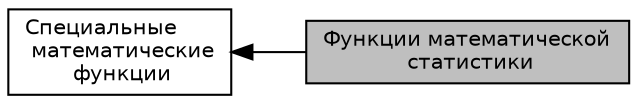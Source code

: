 digraph "Функции математической статистики"
{
  edge [fontname="Helvetica",fontsize="10",labelfontname="Helvetica",labelfontsize="10"];
  node [fontname="Helvetica",fontsize="10",shape=record];
  rankdir=LR;
  Node0 [label="Функции математической\l статистики",height=0.2,width=0.4,color="black", fillcolor="grey75", style="filled", fontcolor="black"];
  Node1 [label="Специальные\l математические\l функции",height=0.2,width=0.4,color="black", fillcolor="white", style="filled",URL="$group___s_p_e_c___m_a_t_h___g_r_o_u_p.html"];
  Node1->Node0 [shape=plaintext, dir="back", style="solid"];
}
